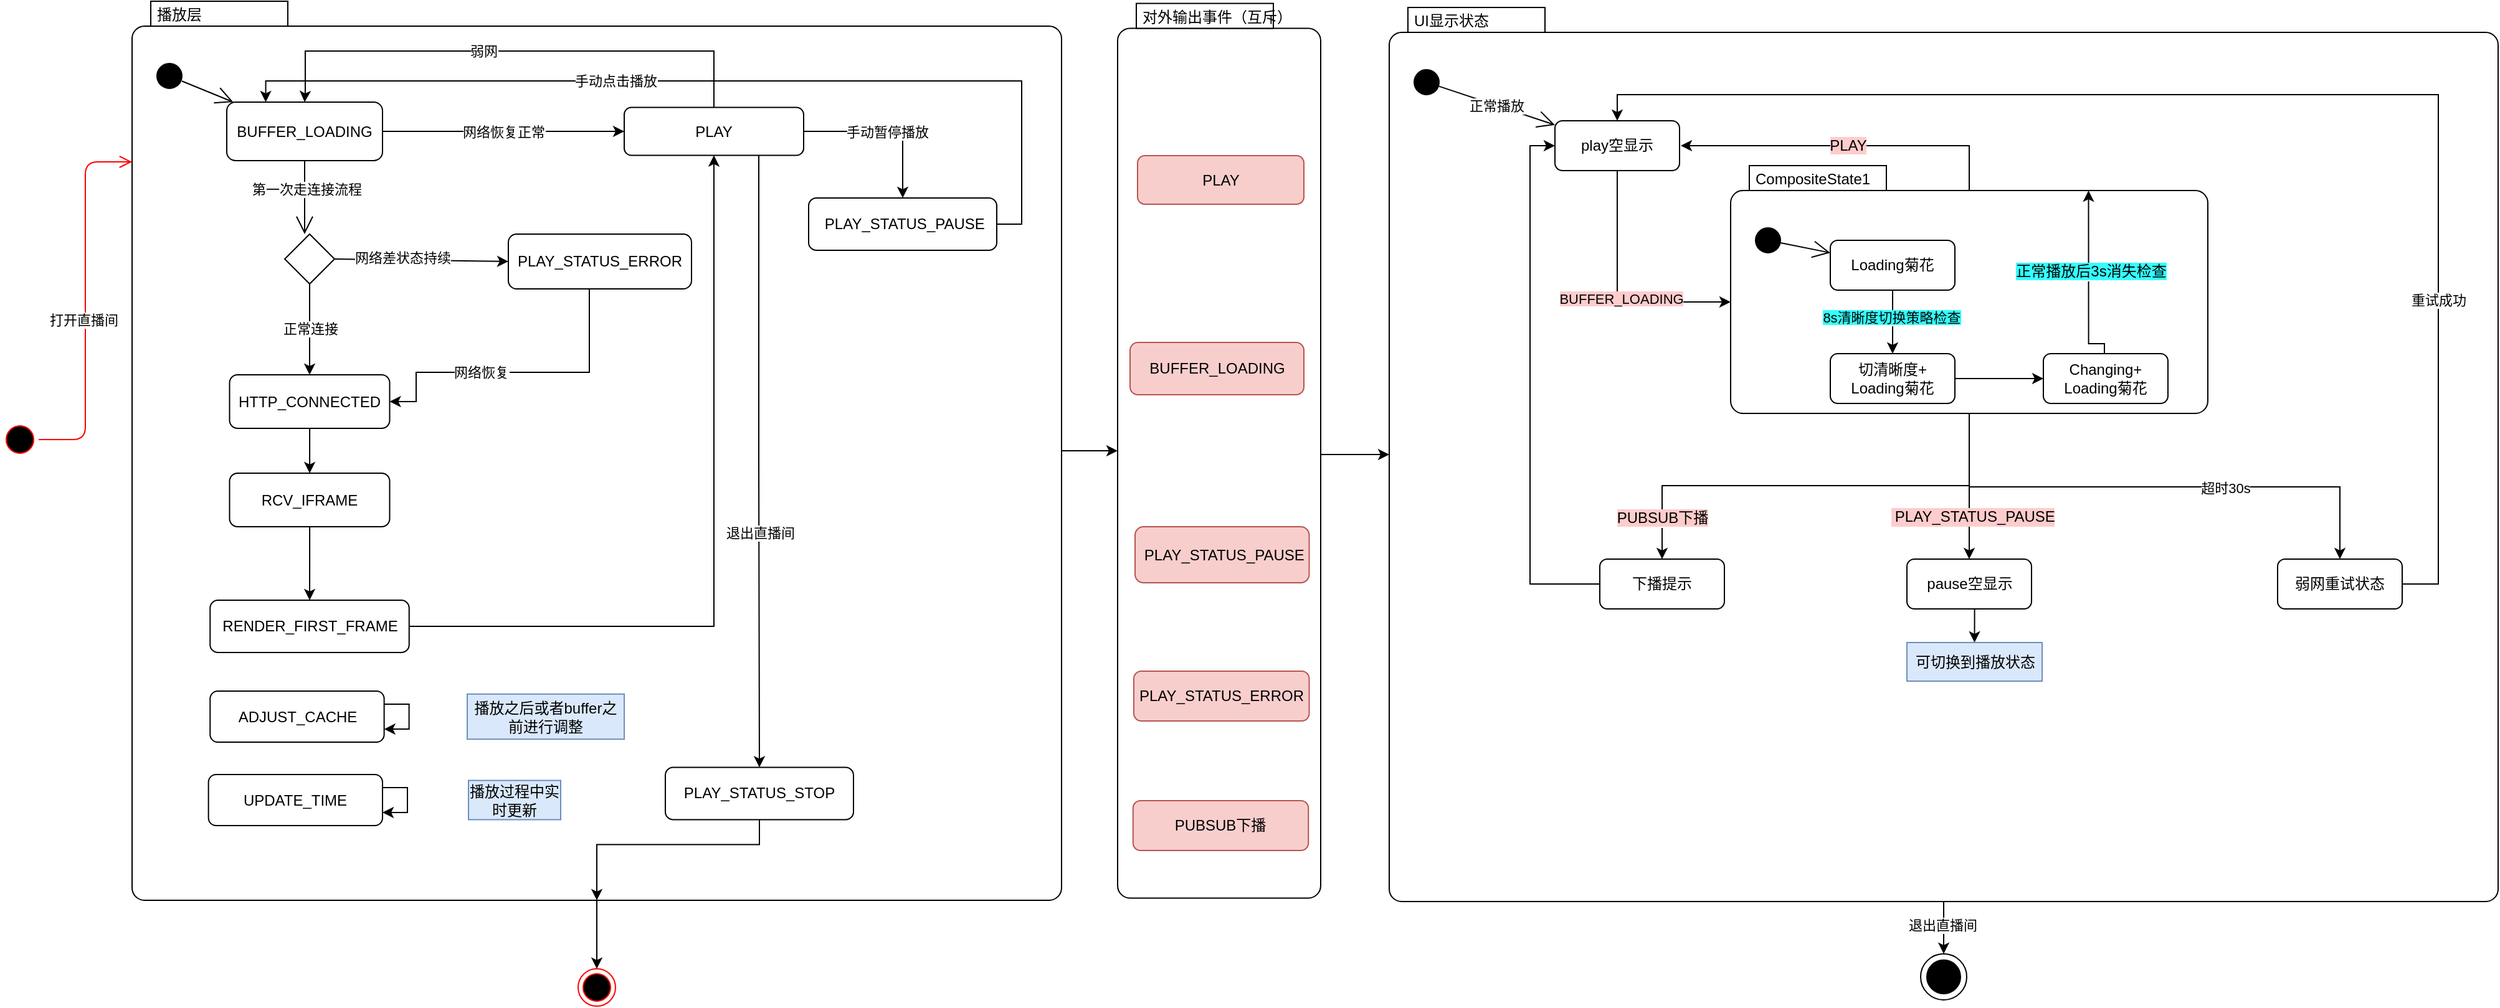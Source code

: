 <mxfile version="13.2.1" type="github">
  <diagram id="amrAe1FXWB98-2LjFH7b" name="Page-1">
    <mxGraphModel dx="1765" dy="997" grid="0" gridSize="10" guides="1" tooltips="1" connect="1" arrows="1" fold="1" page="1" pageScale="1" pageWidth="850" pageHeight="1100" math="0" shadow="0">
      <root>
        <mxCell id="0" />
        <mxCell id="1" parent="0" />
        <mxCell id="fQ577wyoKTEt6M08ta1X-2" value="" style="ellipse;html=1;shape=startState;fillColor=#000000;strokeColor=#ff0000;" vertex="1" parent="1">
          <mxGeometry x="-23" y="426" width="30" height="30" as="geometry" />
        </mxCell>
        <mxCell id="fQ577wyoKTEt6M08ta1X-3" value="" style="edgeStyle=orthogonalEdgeStyle;html=1;verticalAlign=bottom;endArrow=open;endSize=8;strokeColor=#ff0000;entryX=0;entryY=0;entryDx=0;entryDy=129;entryPerimeter=0;" edge="1" source="fQ577wyoKTEt6M08ta1X-2" parent="1" target="fQ577wyoKTEt6M08ta1X-19">
          <mxGeometry relative="1" as="geometry">
            <mxPoint x="256" y="463" as="targetPoint" />
          </mxGeometry>
        </mxCell>
        <mxCell id="fQ577wyoKTEt6M08ta1X-6" value="打开直播间" style="edgeLabel;html=1;align=center;verticalAlign=middle;resizable=0;points=[];" vertex="1" connectable="0" parent="fQ577wyoKTEt6M08ta1X-3">
          <mxGeometry x="-0.101" y="2" relative="1" as="geometry">
            <mxPoint as="offset" />
          </mxGeometry>
        </mxCell>
        <mxCell id="fQ577wyoKTEt6M08ta1X-74" value="" style="edgeStyle=orthogonalEdgeStyle;rounded=0;orthogonalLoop=1;jettySize=auto;html=1;" edge="1" parent="1" source="fQ577wyoKTEt6M08ta1X-19" target="fQ577wyoKTEt6M08ta1X-72">
          <mxGeometry relative="1" as="geometry" />
        </mxCell>
        <mxCell id="fQ577wyoKTEt6M08ta1X-117" value="" style="edgeStyle=orthogonalEdgeStyle;rounded=0;orthogonalLoop=1;jettySize=auto;html=1;" edge="1" parent="1" source="fQ577wyoKTEt6M08ta1X-19" target="fQ577wyoKTEt6M08ta1X-116">
          <mxGeometry relative="1" as="geometry" />
        </mxCell>
        <mxCell id="fQ577wyoKTEt6M08ta1X-19" value="播放层" style="shape=mxgraph.sysml.compState;align=left;verticalAlign=top;spacingTop=-3;spacingLeft=18;strokeWidth=1;recursiveResize=0;" vertex="1" parent="1">
          <mxGeometry x="82" y="89" width="746" height="722" as="geometry" />
        </mxCell>
        <mxCell id="fQ577wyoKTEt6M08ta1X-20" value="" style="shape=ellipse;html=1;fillColor=#000000;verticalLabelPosition=bottom;labelBackgroundColor=#ffffff;verticalAlign=top;" vertex="1" parent="fQ577wyoKTEt6M08ta1X-19">
          <mxGeometry x="20" y="50" width="20" height="20" as="geometry" />
        </mxCell>
        <mxCell id="fQ577wyoKTEt6M08ta1X-43" value="网络恢复正常" style="edgeStyle=orthogonalEdgeStyle;rounded=0;orthogonalLoop=1;jettySize=auto;html=1;exitX=1;exitY=0.5;exitDx=0;exitDy=0;" edge="1" parent="fQ577wyoKTEt6M08ta1X-19" source="fQ577wyoKTEt6M08ta1X-21" target="fQ577wyoKTEt6M08ta1X-31">
          <mxGeometry relative="1" as="geometry" />
        </mxCell>
        <mxCell id="fQ577wyoKTEt6M08ta1X-21" value="BUFFER_LOADING" style="strokeColor=inherit;fillColor=inherit;gradientColor=inherit;shape=rect;html=1;rounded=1;whiteSpace=wrap;align=center;" vertex="1" parent="fQ577wyoKTEt6M08ta1X-19">
          <mxGeometry x="76" y="81" width="125" height="47" as="geometry" />
        </mxCell>
        <mxCell id="fQ577wyoKTEt6M08ta1X-27" value="" style="edgeStyle=orthogonalEdgeStyle;rounded=0;orthogonalLoop=1;jettySize=auto;html=1;" edge="1" parent="fQ577wyoKTEt6M08ta1X-19" source="fQ577wyoKTEt6M08ta1X-22" target="fQ577wyoKTEt6M08ta1X-26">
          <mxGeometry relative="1" as="geometry" />
        </mxCell>
        <mxCell id="fQ577wyoKTEt6M08ta1X-22" value="HTTP_CONNECTED" style="strokeColor=inherit;fillColor=inherit;gradientColor=inherit;shape=rect;html=1;rounded=1;whiteSpace=wrap;align=center;" vertex="1" parent="fQ577wyoKTEt6M08ta1X-19">
          <mxGeometry x="78.25" y="300" width="128.5" height="43" as="geometry" />
        </mxCell>
        <mxCell id="fQ577wyoKTEt6M08ta1X-30" value="" style="edgeStyle=orthogonalEdgeStyle;rounded=0;orthogonalLoop=1;jettySize=auto;html=1;" edge="1" parent="fQ577wyoKTEt6M08ta1X-19" source="fQ577wyoKTEt6M08ta1X-26" target="fQ577wyoKTEt6M08ta1X-29">
          <mxGeometry relative="1" as="geometry" />
        </mxCell>
        <mxCell id="fQ577wyoKTEt6M08ta1X-26" value="RCV_IFRAME" style="strokeColor=inherit;fillColor=inherit;gradientColor=inherit;shape=rect;html=1;rounded=1;whiteSpace=wrap;align=center;" vertex="1" parent="fQ577wyoKTEt6M08ta1X-19">
          <mxGeometry x="78.25" y="379" width="128.5" height="43" as="geometry" />
        </mxCell>
        <mxCell id="fQ577wyoKTEt6M08ta1X-32" value="" style="edgeStyle=orthogonalEdgeStyle;rounded=0;orthogonalLoop=1;jettySize=auto;html=1;" edge="1" parent="fQ577wyoKTEt6M08ta1X-19" source="fQ577wyoKTEt6M08ta1X-29" target="fQ577wyoKTEt6M08ta1X-31">
          <mxGeometry relative="1" as="geometry" />
        </mxCell>
        <mxCell id="fQ577wyoKTEt6M08ta1X-29" value="RENDER_FIRST_FRAME" style="strokeColor=inherit;fillColor=inherit;gradientColor=inherit;shape=rect;html=1;rounded=1;whiteSpace=wrap;align=center;" vertex="1" parent="fQ577wyoKTEt6M08ta1X-19">
          <mxGeometry x="62.63" y="481" width="159.75" height="42" as="geometry" />
        </mxCell>
        <mxCell id="fQ577wyoKTEt6M08ta1X-42" value="" style="edgeStyle=orthogonalEdgeStyle;rounded=0;orthogonalLoop=1;jettySize=auto;html=1;entryX=0.5;entryY=0;entryDx=0;entryDy=0;" edge="1" parent="fQ577wyoKTEt6M08ta1X-19" source="fQ577wyoKTEt6M08ta1X-31" target="fQ577wyoKTEt6M08ta1X-21">
          <mxGeometry relative="1" as="geometry">
            <Array as="points">
              <mxPoint x="467" y="40" />
              <mxPoint x="139" y="40" />
              <mxPoint x="139" y="72" />
            </Array>
          </mxGeometry>
        </mxCell>
        <mxCell id="fQ577wyoKTEt6M08ta1X-44" value="弱网" style="edgeLabel;html=1;align=center;verticalAlign=middle;resizable=0;points=[];" vertex="1" connectable="0" parent="fQ577wyoKTEt6M08ta1X-42">
          <mxGeometry x="0.118" relative="1" as="geometry">
            <mxPoint x="1" as="offset" />
          </mxGeometry>
        </mxCell>
        <mxCell id="fQ577wyoKTEt6M08ta1X-107" value="手动暂停播放" style="edgeStyle=orthogonalEdgeStyle;rounded=0;orthogonalLoop=1;jettySize=auto;html=1;exitX=1;exitY=0.5;exitDx=0;exitDy=0;entryX=0.5;entryY=0;entryDx=0;entryDy=0;" edge="1" parent="fQ577wyoKTEt6M08ta1X-19" source="fQ577wyoKTEt6M08ta1X-31" target="fQ577wyoKTEt6M08ta1X-106">
          <mxGeometry relative="1" as="geometry" />
        </mxCell>
        <mxCell id="fQ577wyoKTEt6M08ta1X-119" style="edgeStyle=orthogonalEdgeStyle;rounded=0;orthogonalLoop=1;jettySize=auto;html=1;exitX=0.75;exitY=1;exitDx=0;exitDy=0;" edge="1" parent="fQ577wyoKTEt6M08ta1X-19" source="fQ577wyoKTEt6M08ta1X-31" target="fQ577wyoKTEt6M08ta1X-112">
          <mxGeometry relative="1" as="geometry" />
        </mxCell>
        <mxCell id="fQ577wyoKTEt6M08ta1X-121" value="退出直播间" style="edgeLabel;html=1;align=center;verticalAlign=middle;resizable=0;points=[];" vertex="1" connectable="0" parent="fQ577wyoKTEt6M08ta1X-119">
          <mxGeometry x="0.231" y="1" relative="1" as="geometry">
            <mxPoint x="-1" as="offset" />
          </mxGeometry>
        </mxCell>
        <mxCell id="fQ577wyoKTEt6M08ta1X-31" value="PLAY" style="strokeColor=inherit;fillColor=inherit;gradientColor=inherit;shape=rect;html=1;rounded=1;whiteSpace=wrap;align=center;" vertex="1" parent="fQ577wyoKTEt6M08ta1X-19">
          <mxGeometry x="395" y="85.25" width="144" height="38.5" as="geometry" />
        </mxCell>
        <mxCell id="fQ577wyoKTEt6M08ta1X-36" value="" style="edgeStyle=orthogonalEdgeStyle;rounded=0;orthogonalLoop=1;jettySize=auto;html=1;" edge="1" parent="fQ577wyoKTEt6M08ta1X-19" source="fQ577wyoKTEt6M08ta1X-33" target="fQ577wyoKTEt6M08ta1X-33">
          <mxGeometry relative="1" as="geometry">
            <Array as="points">
              <mxPoint x="79" y="575" />
            </Array>
          </mxGeometry>
        </mxCell>
        <mxCell id="fQ577wyoKTEt6M08ta1X-33" value="ADJUST_CACHE" style="strokeColor=inherit;fillColor=inherit;gradientColor=inherit;shape=rect;html=1;rounded=1;whiteSpace=wrap;align=center;" vertex="1" parent="fQ577wyoKTEt6M08ta1X-19">
          <mxGeometry x="62.63" y="554.01" width="139.68" height="41" as="geometry" />
        </mxCell>
        <mxCell id="fQ577wyoKTEt6M08ta1X-39" value="" style="edgeStyle=orthogonalEdgeStyle;rounded=0;orthogonalLoop=1;jettySize=auto;html=1;" edge="1" parent="fQ577wyoKTEt6M08ta1X-19" source="fQ577wyoKTEt6M08ta1X-35" target="fQ577wyoKTEt6M08ta1X-35">
          <mxGeometry relative="1" as="geometry">
            <Array as="points">
              <mxPoint x="88" y="642" />
            </Array>
          </mxGeometry>
        </mxCell>
        <mxCell id="fQ577wyoKTEt6M08ta1X-35" value="UPDATE_TIME" style="strokeColor=inherit;fillColor=inherit;gradientColor=inherit;shape=rect;html=1;rounded=1;whiteSpace=wrap;align=center;" vertex="1" parent="fQ577wyoKTEt6M08ta1X-19">
          <mxGeometry x="61.32" y="621" width="139.68" height="41" as="geometry" />
        </mxCell>
        <mxCell id="fQ577wyoKTEt6M08ta1X-23" value="" style="strokeColor=inherit;fillColor=inherit;gradientColor=inherit;edgeStyle=none;html=1;endArrow=open;endSize=12;" edge="1" parent="fQ577wyoKTEt6M08ta1X-19" source="fQ577wyoKTEt6M08ta1X-20" target="fQ577wyoKTEt6M08ta1X-21">
          <mxGeometry relative="1" as="geometry" />
        </mxCell>
        <mxCell id="fQ577wyoKTEt6M08ta1X-45" value="播放过程中实时更新" style="text;html=1;strokeColor=#6c8ebf;fillColor=#dae8fc;align=center;verticalAlign=middle;whiteSpace=wrap;rounded=0;" vertex="1" parent="fQ577wyoKTEt6M08ta1X-19">
          <mxGeometry x="270" y="625.75" width="74" height="31.5" as="geometry" />
        </mxCell>
        <mxCell id="fQ577wyoKTEt6M08ta1X-47" value="播放之后或者buffer之前进行调整" style="text;html=1;strokeColor=#6c8ebf;fillColor=#dae8fc;align=center;verticalAlign=middle;whiteSpace=wrap;rounded=0;" vertex="1" parent="fQ577wyoKTEt6M08ta1X-19">
          <mxGeometry x="269" y="556.38" width="126" height="36.25" as="geometry" />
        </mxCell>
        <mxCell id="fQ577wyoKTEt6M08ta1X-51" style="edgeStyle=orthogonalEdgeStyle;rounded=0;orthogonalLoop=1;jettySize=auto;html=1;entryX=1;entryY=0.5;entryDx=0;entryDy=0;" edge="1" parent="fQ577wyoKTEt6M08ta1X-19" source="fQ577wyoKTEt6M08ta1X-48" target="fQ577wyoKTEt6M08ta1X-22">
          <mxGeometry relative="1" as="geometry">
            <Array as="points">
              <mxPoint x="367" y="298" />
              <mxPoint x="228" y="298" />
            </Array>
          </mxGeometry>
        </mxCell>
        <mxCell id="fQ577wyoKTEt6M08ta1X-52" value="网络恢复" style="edgeLabel;html=1;align=center;verticalAlign=middle;resizable=0;points=[];" vertex="1" connectable="0" parent="fQ577wyoKTEt6M08ta1X-51">
          <mxGeometry x="0.228" y="4" relative="1" as="geometry">
            <mxPoint y="-4" as="offset" />
          </mxGeometry>
        </mxCell>
        <mxCell id="fQ577wyoKTEt6M08ta1X-48" value="PLAY_STATUS_ERROR" style="strokeColor=inherit;fillColor=inherit;gradientColor=inherit;shape=rect;html=1;rounded=1;whiteSpace=wrap;align=center;" vertex="1" parent="fQ577wyoKTEt6M08ta1X-19">
          <mxGeometry x="302" y="187" width="147" height="44" as="geometry" />
        </mxCell>
        <mxCell id="fQ577wyoKTEt6M08ta1X-63" value="" style="shape=rhombus;html=1;labelPosition=right;align=left;verticalAlign=middle" vertex="1" parent="fQ577wyoKTEt6M08ta1X-19">
          <mxGeometry x="122.51" y="187" width="40" height="40" as="geometry" />
        </mxCell>
        <mxCell id="fQ577wyoKTEt6M08ta1X-64" value="" style="edgeStyle=elbowEdgeStyle;html=1;elbow=horizontal;align=right;verticalAlign=bottom;rounded=0;labelBackgroundColor=none;endArrow=open;endSize=12;exitX=0.5;exitY=1;exitDx=0;exitDy=0;" edge="1" target="fQ577wyoKTEt6M08ta1X-63" parent="fQ577wyoKTEt6M08ta1X-19" source="fQ577wyoKTEt6M08ta1X-21">
          <mxGeometry relative="1" as="geometry">
            <mxPoint x="92" y="119" as="sourcePoint" />
          </mxGeometry>
        </mxCell>
        <mxCell id="fQ577wyoKTEt6M08ta1X-70" value="第一次走连接流程" style="edgeLabel;html=1;align=center;verticalAlign=middle;resizable=0;points=[];" vertex="1" connectable="0" parent="fQ577wyoKTEt6M08ta1X-64">
          <mxGeometry x="-0.219" y="1" relative="1" as="geometry">
            <mxPoint as="offset" />
          </mxGeometry>
        </mxCell>
        <mxCell id="fQ577wyoKTEt6M08ta1X-67" value="" style="endArrow=classic;html=1;exitX=1;exitY=0.5;exitDx=0;exitDy=0;entryX=0;entryY=0.5;entryDx=0;entryDy=0;" edge="1" parent="fQ577wyoKTEt6M08ta1X-19" source="fQ577wyoKTEt6M08ta1X-63" target="fQ577wyoKTEt6M08ta1X-48">
          <mxGeometry width="50" height="50" relative="1" as="geometry">
            <mxPoint x="348" y="307" as="sourcePoint" />
            <mxPoint x="398" y="257" as="targetPoint" />
          </mxGeometry>
        </mxCell>
        <mxCell id="fQ577wyoKTEt6M08ta1X-69" value="网络差状态持续" style="edgeLabel;html=1;align=center;verticalAlign=middle;resizable=0;points=[];" vertex="1" connectable="0" parent="fQ577wyoKTEt6M08ta1X-67">
          <mxGeometry x="-0.229" y="2" relative="1" as="geometry">
            <mxPoint as="offset" />
          </mxGeometry>
        </mxCell>
        <mxCell id="fQ577wyoKTEt6M08ta1X-68" value="正常连接" style="endArrow=classic;html=1;exitX=0.5;exitY=1;exitDx=0;exitDy=0;entryX=0.5;entryY=0;entryDx=0;entryDy=0;" edge="1" parent="fQ577wyoKTEt6M08ta1X-19" source="fQ577wyoKTEt6M08ta1X-63" target="fQ577wyoKTEt6M08ta1X-22">
          <mxGeometry width="50" height="50" relative="1" as="geometry">
            <mxPoint x="348" y="307" as="sourcePoint" />
            <mxPoint x="398" y="257" as="targetPoint" />
          </mxGeometry>
        </mxCell>
        <mxCell id="fQ577wyoKTEt6M08ta1X-108" style="edgeStyle=orthogonalEdgeStyle;rounded=0;orthogonalLoop=1;jettySize=auto;html=1;exitX=1;exitY=0.5;exitDx=0;exitDy=0;entryX=0.25;entryY=0;entryDx=0;entryDy=0;" edge="1" parent="fQ577wyoKTEt6M08ta1X-19" source="fQ577wyoKTEt6M08ta1X-106" target="fQ577wyoKTEt6M08ta1X-21">
          <mxGeometry relative="1" as="geometry">
            <Array as="points">
              <mxPoint x="714" y="179" />
              <mxPoint x="714" y="64" />
              <mxPoint x="107" y="64" />
            </Array>
          </mxGeometry>
        </mxCell>
        <mxCell id="fQ577wyoKTEt6M08ta1X-109" value="手动点击播放" style="edgeLabel;html=1;align=center;verticalAlign=middle;resizable=0;points=[];" vertex="1" connectable="0" parent="fQ577wyoKTEt6M08ta1X-108">
          <mxGeometry x="0.215" relative="1" as="geometry">
            <mxPoint as="offset" />
          </mxGeometry>
        </mxCell>
        <mxCell id="fQ577wyoKTEt6M08ta1X-106" value="&amp;nbsp;PLAY_STATUS_PAUSE" style="strokeColor=inherit;fillColor=inherit;gradientColor=inherit;shape=rect;html=1;rounded=1;whiteSpace=wrap;align=center;" vertex="1" parent="fQ577wyoKTEt6M08ta1X-19">
          <mxGeometry x="543" y="158" width="151" height="42" as="geometry" />
        </mxCell>
        <mxCell id="fQ577wyoKTEt6M08ta1X-120" style="edgeStyle=orthogonalEdgeStyle;rounded=0;orthogonalLoop=1;jettySize=auto;html=1;exitX=0.5;exitY=1;exitDx=0;exitDy=0;" edge="1" parent="fQ577wyoKTEt6M08ta1X-19" source="fQ577wyoKTEt6M08ta1X-112" target="fQ577wyoKTEt6M08ta1X-19">
          <mxGeometry relative="1" as="geometry" />
        </mxCell>
        <mxCell id="fQ577wyoKTEt6M08ta1X-112" value="PLAY_STATUS_STOP" style="strokeColor=inherit;fillColor=inherit;gradientColor=inherit;shape=rect;html=1;rounded=1;whiteSpace=wrap;align=center;" vertex="1" parent="fQ577wyoKTEt6M08ta1X-19">
          <mxGeometry x="428" y="615.25" width="151" height="42" as="geometry" />
        </mxCell>
        <mxCell id="fQ577wyoKTEt6M08ta1X-173" value="" style="edgeStyle=orthogonalEdgeStyle;rounded=0;orthogonalLoop=1;jettySize=auto;html=1;" edge="1" parent="1" source="fQ577wyoKTEt6M08ta1X-72" target="fQ577wyoKTEt6M08ta1X-123">
          <mxGeometry relative="1" as="geometry">
            <Array as="points">
              <mxPoint x="1059" y="453" />
              <mxPoint x="1059" y="453" />
            </Array>
          </mxGeometry>
        </mxCell>
        <mxCell id="fQ577wyoKTEt6M08ta1X-72" value="对外输出事件（互斥）" style="shape=mxgraph.sysml.compState;html=1;align=left;verticalAlign=top;spacingTop=-3;spacingLeft=18;" vertex="1" parent="1">
          <mxGeometry x="873" y="90.75" width="162.99" height="718.5" as="geometry" />
        </mxCell>
        <mxCell id="fQ577wyoKTEt6M08ta1X-73" value="PLAY" style="shape=rect;rounded=1;html=1;whiteSpace=wrap;align=center;fillColor=#f8cecc;strokeColor=#b85450;" vertex="1" parent="1">
          <mxGeometry x="889" y="213" width="133.5" height="39" as="geometry" />
        </mxCell>
        <mxCell id="fQ577wyoKTEt6M08ta1X-75" value="BUFFER_LOADING" style="shape=rect;rounded=1;html=1;whiteSpace=wrap;align=center;fillColor=#f8cecc;strokeColor=#b85450;" vertex="1" parent="1">
          <mxGeometry x="883" y="363" width="139.5" height="42" as="geometry" />
        </mxCell>
        <mxCell id="fQ577wyoKTEt6M08ta1X-105" value="PLAY_STATUS_ERROR" style="shape=rect;rounded=1;html=1;whiteSpace=wrap;align=center;fillColor=#f8cecc;strokeColor=#b85450;" vertex="1" parent="1">
          <mxGeometry x="886" y="627" width="140.75" height="40" as="geometry" />
        </mxCell>
        <mxCell id="fQ577wyoKTEt6M08ta1X-111" value="&amp;nbsp;PLAY_STATUS_PAUSE" style="shape=rect;rounded=1;html=1;whiteSpace=wrap;align=center;fillColor=#f8cecc;strokeColor=#b85450;" vertex="1" parent="1">
          <mxGeometry x="887" y="511" width="139.75" height="45" as="geometry" />
        </mxCell>
        <mxCell id="fQ577wyoKTEt6M08ta1X-116" value="" style="ellipse;html=1;shape=endState;fillColor=#000000;strokeColor=#ff0000;" vertex="1" parent="1">
          <mxGeometry x="440" y="866" width="30" height="30" as="geometry" />
        </mxCell>
        <mxCell id="fQ577wyoKTEt6M08ta1X-223" style="edgeStyle=orthogonalEdgeStyle;rounded=0;orthogonalLoop=1;jettySize=auto;html=1;exitX=0.5;exitY=1;exitDx=0;exitDy=0;exitPerimeter=0;entryX=0.5;entryY=0;entryDx=0;entryDy=0;entryPerimeter=0;" edge="1" parent="1" source="fQ577wyoKTEt6M08ta1X-123" target="fQ577wyoKTEt6M08ta1X-222">
          <mxGeometry relative="1" as="geometry" />
        </mxCell>
        <mxCell id="fQ577wyoKTEt6M08ta1X-224" value="退出直播间" style="edgeLabel;html=1;align=center;verticalAlign=middle;resizable=0;points=[];" vertex="1" connectable="0" parent="fQ577wyoKTEt6M08ta1X-223">
          <mxGeometry x="-0.095" y="-1" relative="1" as="geometry">
            <mxPoint as="offset" />
          </mxGeometry>
        </mxCell>
        <mxCell id="fQ577wyoKTEt6M08ta1X-123" value="UI显示状态" style="shape=mxgraph.sysml.compState;align=left;verticalAlign=top;spacingTop=-3;spacingLeft=18;strokeWidth=1;recursiveResize=0;" vertex="1" parent="1">
          <mxGeometry x="1091" y="94" width="890" height="718" as="geometry" />
        </mxCell>
        <mxCell id="fQ577wyoKTEt6M08ta1X-124" value="" style="shape=ellipse;html=1;fillColor=#000000;verticalLabelPosition=bottom;labelBackgroundColor=#ffffff;verticalAlign=top;" vertex="1" parent="fQ577wyoKTEt6M08ta1X-123">
          <mxGeometry x="20" y="50" width="20" height="20" as="geometry" />
        </mxCell>
        <mxCell id="fQ577wyoKTEt6M08ta1X-162" style="edgeStyle=orthogonalEdgeStyle;rounded=0;orthogonalLoop=1;jettySize=auto;html=1;exitX=0.5;exitY=1;exitDx=0;exitDy=0;entryX=0;entryY=0;entryDx=0;entryDy=109.5;entryPerimeter=0;" edge="1" parent="fQ577wyoKTEt6M08ta1X-123" source="fQ577wyoKTEt6M08ta1X-125" target="fQ577wyoKTEt6M08ta1X-152">
          <mxGeometry relative="1" as="geometry" />
        </mxCell>
        <mxCell id="fQ577wyoKTEt6M08ta1X-163" value="&lt;span style=&quot;background-color: rgb(255 , 204 , 204)&quot;&gt;BUFFER_LOADING&lt;/span&gt;" style="edgeLabel;html=1;align=center;verticalAlign=middle;resizable=0;points=[];" vertex="1" connectable="0" parent="fQ577wyoKTEt6M08ta1X-162">
          <mxGeometry x="0.106" y="3" relative="1" as="geometry">
            <mxPoint as="offset" />
          </mxGeometry>
        </mxCell>
        <mxCell id="fQ577wyoKTEt6M08ta1X-125" value="play空显示" style="strokeColor=inherit;fillColor=inherit;gradientColor=inherit;shape=rect;html=1;rounded=1;whiteSpace=wrap;align=center;" vertex="1" parent="fQ577wyoKTEt6M08ta1X-123">
          <mxGeometry x="133" y="91" width="100" height="40" as="geometry" />
        </mxCell>
        <mxCell id="fQ577wyoKTEt6M08ta1X-127" value="正常播放" style="strokeColor=inherit;fillColor=inherit;gradientColor=inherit;edgeStyle=none;html=1;endArrow=open;endSize=12;" edge="1" parent="fQ577wyoKTEt6M08ta1X-123" source="fQ577wyoKTEt6M08ta1X-124" target="fQ577wyoKTEt6M08ta1X-125">
          <mxGeometry relative="1" as="geometry" />
        </mxCell>
        <mxCell id="fQ577wyoKTEt6M08ta1X-137" style="edgeStyle=orthogonalEdgeStyle;rounded=0;orthogonalLoop=1;jettySize=auto;html=1;entryX=0.5;entryY=0;entryDx=0;entryDy=0;exitX=0.5;exitY=1;exitDx=0;exitDy=0;exitPerimeter=0;" edge="1" parent="fQ577wyoKTEt6M08ta1X-123" source="fQ577wyoKTEt6M08ta1X-152" target="fQ577wyoKTEt6M08ta1X-131">
          <mxGeometry relative="1" as="geometry">
            <mxPoint x="427" y="428" as="sourcePoint" />
            <Array as="points">
              <mxPoint x="466" y="385" />
              <mxPoint x="763" y="385" />
            </Array>
          </mxGeometry>
        </mxCell>
        <mxCell id="fQ577wyoKTEt6M08ta1X-220" value="超时30s" style="edgeLabel;html=1;align=center;verticalAlign=middle;resizable=0;points=[];" vertex="1" connectable="0" parent="fQ577wyoKTEt6M08ta1X-137">
          <mxGeometry x="0.271" y="-1" relative="1" as="geometry">
            <mxPoint x="1" as="offset" />
          </mxGeometry>
        </mxCell>
        <mxCell id="fQ577wyoKTEt6M08ta1X-140" style="edgeStyle=orthogonalEdgeStyle;rounded=0;orthogonalLoop=1;jettySize=auto;html=1;exitX=0.5;exitY=1;exitDx=0;exitDy=0;exitPerimeter=0;entryX=0.5;entryY=0;entryDx=0;entryDy=0;" edge="1" parent="fQ577wyoKTEt6M08ta1X-123" source="fQ577wyoKTEt6M08ta1X-152" target="fQ577wyoKTEt6M08ta1X-132">
          <mxGeometry relative="1" as="geometry">
            <mxPoint x="377" y="408" as="sourcePoint" />
            <Array as="points">
              <mxPoint x="466" y="384" />
              <mxPoint x="219" y="384" />
            </Array>
          </mxGeometry>
        </mxCell>
        <mxCell id="fQ577wyoKTEt6M08ta1X-141" value="&lt;span style=&quot;font-size: 12px ; background-color: rgb(255 , 204 , 204)&quot;&gt;PUBSUB下播&lt;/span&gt;" style="edgeLabel;html=1;align=center;verticalAlign=middle;resizable=0;points=[];" vertex="1" connectable="0" parent="fQ577wyoKTEt6M08ta1X-140">
          <mxGeometry x="0.121" y="-1" relative="1" as="geometry">
            <mxPoint x="-101" y="26.5" as="offset" />
          </mxGeometry>
        </mxCell>
        <mxCell id="fQ577wyoKTEt6M08ta1X-166" value="" style="edgeStyle=orthogonalEdgeStyle;rounded=0;orthogonalLoop=1;jettySize=auto;html=1;entryX=0.5;entryY=0;entryDx=0;entryDy=0;" edge="1" parent="fQ577wyoKTEt6M08ta1X-123" source="fQ577wyoKTEt6M08ta1X-131" target="fQ577wyoKTEt6M08ta1X-125">
          <mxGeometry relative="1" as="geometry">
            <mxPoint x="842" y="308" as="targetPoint" />
            <Array as="points">
              <mxPoint x="842" y="70" />
              <mxPoint x="183" y="70" />
            </Array>
          </mxGeometry>
        </mxCell>
        <mxCell id="fQ577wyoKTEt6M08ta1X-221" value="重试成功" style="edgeLabel;html=1;align=center;verticalAlign=middle;resizable=0;points=[];" vertex="1" connectable="0" parent="fQ577wyoKTEt6M08ta1X-166">
          <mxGeometry x="-0.534" relative="1" as="geometry">
            <mxPoint as="offset" />
          </mxGeometry>
        </mxCell>
        <mxCell id="fQ577wyoKTEt6M08ta1X-131" value="弱网重试状态" style="strokeColor=inherit;fillColor=inherit;gradientColor=inherit;shape=rect;html=1;rounded=1;whiteSpace=wrap;align=center;" vertex="1" parent="fQ577wyoKTEt6M08ta1X-123">
          <mxGeometry x="713" y="443" width="100" height="40" as="geometry" />
        </mxCell>
        <mxCell id="fQ577wyoKTEt6M08ta1X-148" style="edgeStyle=orthogonalEdgeStyle;rounded=0;orthogonalLoop=1;jettySize=auto;html=1;entryX=0;entryY=0.5;entryDx=0;entryDy=0;" edge="1" parent="fQ577wyoKTEt6M08ta1X-123" source="fQ577wyoKTEt6M08ta1X-132" target="fQ577wyoKTEt6M08ta1X-125">
          <mxGeometry relative="1" as="geometry">
            <Array as="points">
              <mxPoint x="113" y="463" />
              <mxPoint x="113" y="111" />
            </Array>
          </mxGeometry>
        </mxCell>
        <mxCell id="fQ577wyoKTEt6M08ta1X-132" value="下播提示" style="strokeColor=inherit;fillColor=inherit;gradientColor=inherit;shape=rect;html=1;rounded=1;whiteSpace=wrap;align=center;" vertex="1" parent="fQ577wyoKTEt6M08ta1X-123">
          <mxGeometry x="169" y="443" width="100" height="40" as="geometry" />
        </mxCell>
        <mxCell id="fQ577wyoKTEt6M08ta1X-134" value="&lt;span style=&quot;font-size: 12px ; background-color: rgb(255 , 204 , 204)&quot;&gt;PLAY&lt;/span&gt;" style="edgeStyle=orthogonalEdgeStyle;rounded=0;orthogonalLoop=1;jettySize=auto;html=1;exitX=0.5;exitY=0;exitDx=0;exitDy=20;exitPerimeter=0;" edge="1" parent="fQ577wyoKTEt6M08ta1X-123" source="fQ577wyoKTEt6M08ta1X-152">
          <mxGeometry relative="1" as="geometry">
            <mxPoint x="427" y="196" as="sourcePoint" />
            <mxPoint x="234" y="111" as="targetPoint" />
            <Array as="points">
              <mxPoint x="466" y="111" />
            </Array>
          </mxGeometry>
        </mxCell>
        <mxCell id="fQ577wyoKTEt6M08ta1X-176" style="edgeStyle=orthogonalEdgeStyle;rounded=0;orthogonalLoop=1;jettySize=auto;html=1;exitX=0.5;exitY=1;exitDx=0;exitDy=0;exitPerimeter=0;" edge="1" parent="fQ577wyoKTEt6M08ta1X-123" source="fQ577wyoKTEt6M08ta1X-152" target="fQ577wyoKTEt6M08ta1X-174">
          <mxGeometry relative="1" as="geometry" />
        </mxCell>
        <mxCell id="fQ577wyoKTEt6M08ta1X-179" value="&lt;span style=&quot;font-size: 12px;&quot;&gt;&amp;nbsp;PLAY_STATUS_PAUSE&lt;/span&gt;" style="edgeLabel;html=1;align=center;verticalAlign=middle;resizable=0;points=[];labelBackgroundColor=#FFCCCC;" vertex="1" connectable="0" parent="fQ577wyoKTEt6M08ta1X-176">
          <mxGeometry x="0.419" y="2" relative="1" as="geometry">
            <mxPoint as="offset" />
          </mxGeometry>
        </mxCell>
        <mxCell id="fQ577wyoKTEt6M08ta1X-152" value="CompositeState1" style="shape=mxgraph.sysml.compState;align=left;verticalAlign=top;spacingTop=-3;spacingLeft=18;strokeWidth=1;recursiveResize=0;" vertex="1" parent="fQ577wyoKTEt6M08ta1X-123">
          <mxGeometry x="274" y="127" width="383" height="199" as="geometry" />
        </mxCell>
        <mxCell id="fQ577wyoKTEt6M08ta1X-153" value="" style="shape=ellipse;html=1;fillColor=#000000;verticalLabelPosition=bottom;labelBackgroundColor=#ffffff;verticalAlign=top;" vertex="1" parent="fQ577wyoKTEt6M08ta1X-152">
          <mxGeometry x="20" y="50" width="20" height="20" as="geometry" />
        </mxCell>
        <mxCell id="fQ577wyoKTEt6M08ta1X-160" style="edgeStyle=none;rounded=0;orthogonalLoop=1;jettySize=auto;html=1;exitX=0.5;exitY=1;exitDx=0;exitDy=0;entryX=0.5;entryY=0;entryDx=0;entryDy=0;" edge="1" parent="fQ577wyoKTEt6M08ta1X-152" source="fQ577wyoKTEt6M08ta1X-154" target="fQ577wyoKTEt6M08ta1X-155">
          <mxGeometry relative="1" as="geometry" />
        </mxCell>
        <mxCell id="fQ577wyoKTEt6M08ta1X-161" value="&lt;span style=&quot;background-color: rgb(51 , 255 , 255)&quot;&gt;8s清晰度切换策略检查&lt;/span&gt;" style="edgeLabel;html=1;align=center;verticalAlign=middle;resizable=0;points=[];" vertex="1" connectable="0" parent="fQ577wyoKTEt6M08ta1X-160">
          <mxGeometry x="-0.133" y="-1" relative="1" as="geometry">
            <mxPoint as="offset" />
          </mxGeometry>
        </mxCell>
        <mxCell id="fQ577wyoKTEt6M08ta1X-154" value="Loading菊花" style="strokeColor=inherit;fillColor=inherit;gradientColor=inherit;shape=rect;html=1;rounded=1;whiteSpace=wrap;align=center;" vertex="1" parent="fQ577wyoKTEt6M08ta1X-152">
          <mxGeometry x="80" y="60" width="100" height="40" as="geometry" />
        </mxCell>
        <mxCell id="fQ577wyoKTEt6M08ta1X-159" value="" style="edgeStyle=none;rounded=0;orthogonalLoop=1;jettySize=auto;html=1;" edge="1" parent="fQ577wyoKTEt6M08ta1X-152" source="fQ577wyoKTEt6M08ta1X-155" target="fQ577wyoKTEt6M08ta1X-158">
          <mxGeometry relative="1" as="geometry" />
        </mxCell>
        <mxCell id="fQ577wyoKTEt6M08ta1X-155" value="切清晰度+&lt;br&gt;Loading菊花" style="strokeColor=inherit;fillColor=inherit;gradientColor=inherit;shape=rect;html=1;rounded=1;whiteSpace=wrap;align=center;" vertex="1" parent="fQ577wyoKTEt6M08ta1X-152">
          <mxGeometry x="80" y="151" width="100" height="40" as="geometry" />
        </mxCell>
        <mxCell id="fQ577wyoKTEt6M08ta1X-158" value="Changing+&lt;br&gt;Loading菊花" style="strokeColor=inherit;fillColor=inherit;gradientColor=inherit;shape=rect;html=1;rounded=1;whiteSpace=wrap;align=center;" vertex="1" parent="fQ577wyoKTEt6M08ta1X-152">
          <mxGeometry x="251" y="151" width="100" height="40" as="geometry" />
        </mxCell>
        <mxCell id="fQ577wyoKTEt6M08ta1X-156" value="" style="strokeColor=inherit;fillColor=inherit;gradientColor=inherit;edgeStyle=none;html=1;endArrow=open;endSize=12;" edge="1" parent="fQ577wyoKTEt6M08ta1X-152" source="fQ577wyoKTEt6M08ta1X-153" target="fQ577wyoKTEt6M08ta1X-154">
          <mxGeometry relative="1" as="geometry" />
        </mxCell>
        <mxCell id="fQ577wyoKTEt6M08ta1X-171" style="edgeStyle=orthogonalEdgeStyle;rounded=0;orthogonalLoop=1;jettySize=auto;html=1;exitX=0.5;exitY=0;exitDx=0;exitDy=0;entryX=0.75;entryY=0;entryDx=0;entryDy=20;entryPerimeter=0;" edge="1" parent="fQ577wyoKTEt6M08ta1X-152" source="fQ577wyoKTEt6M08ta1X-158" target="fQ577wyoKTEt6M08ta1X-152">
          <mxGeometry relative="1" as="geometry">
            <mxPoint x="299.75" y="171" as="sourcePoint" />
            <mxPoint x="288" y="40" as="targetPoint" />
            <Array as="points">
              <mxPoint x="300" y="151" />
              <mxPoint x="300" y="143" />
              <mxPoint x="287" y="143" />
            </Array>
          </mxGeometry>
        </mxCell>
        <mxCell id="fQ577wyoKTEt6M08ta1X-172" value="&lt;span style=&quot;font-size: 12px ; background-color: rgb(51 , 255 , 255)&quot;&gt;正常播放后3s消失检查&lt;/span&gt;" style="edgeLabel;html=1;align=center;verticalAlign=middle;resizable=0;points=[];" vertex="1" connectable="0" parent="fQ577wyoKTEt6M08ta1X-171">
          <mxGeometry x="0.103" y="-1" relative="1" as="geometry">
            <mxPoint as="offset" />
          </mxGeometry>
        </mxCell>
        <mxCell id="fQ577wyoKTEt6M08ta1X-219" style="edgeStyle=orthogonalEdgeStyle;rounded=0;orthogonalLoop=1;jettySize=auto;html=1;exitX=0.5;exitY=1;exitDx=0;exitDy=0;entryX=0.5;entryY=0;entryDx=0;entryDy=0;" edge="1" parent="fQ577wyoKTEt6M08ta1X-123" source="fQ577wyoKTEt6M08ta1X-174" target="fQ577wyoKTEt6M08ta1X-218">
          <mxGeometry relative="1" as="geometry" />
        </mxCell>
        <mxCell id="fQ577wyoKTEt6M08ta1X-174" value="pause空显示" style="strokeColor=inherit;fillColor=inherit;gradientColor=inherit;shape=rect;html=1;rounded=1;whiteSpace=wrap;align=center;" vertex="1" parent="fQ577wyoKTEt6M08ta1X-123">
          <mxGeometry x="415.5" y="443" width="100" height="40" as="geometry" />
        </mxCell>
        <mxCell id="fQ577wyoKTEt6M08ta1X-218" value="可切换到播放状态" style="text;html=1;strokeColor=#6c8ebf;fillColor=#dae8fc;align=center;verticalAlign=middle;whiteSpace=wrap;rounded=0;" vertex="1" parent="fQ577wyoKTEt6M08ta1X-123">
          <mxGeometry x="415.5" y="510" width="108.5" height="31" as="geometry" />
        </mxCell>
        <mxCell id="fQ577wyoKTEt6M08ta1X-142" value="PUBSUB下播" style="shape=rect;rounded=1;html=1;whiteSpace=wrap;align=center;fillColor=#f8cecc;strokeColor=#b85450;" vertex="1" parent="1">
          <mxGeometry x="885.38" y="731" width="140.75" height="40" as="geometry" />
        </mxCell>
        <mxCell id="fQ577wyoKTEt6M08ta1X-222" value="" style="shape=mxgraph.sysml.actFinal;html=1;verticalLabelPosition=bottom;labelBackgroundColor=#ffffff;verticalAlign=top;" vertex="1" parent="1">
          <mxGeometry x="1517.5" y="854" width="37" height="37" as="geometry" />
        </mxCell>
      </root>
    </mxGraphModel>
  </diagram>
</mxfile>
